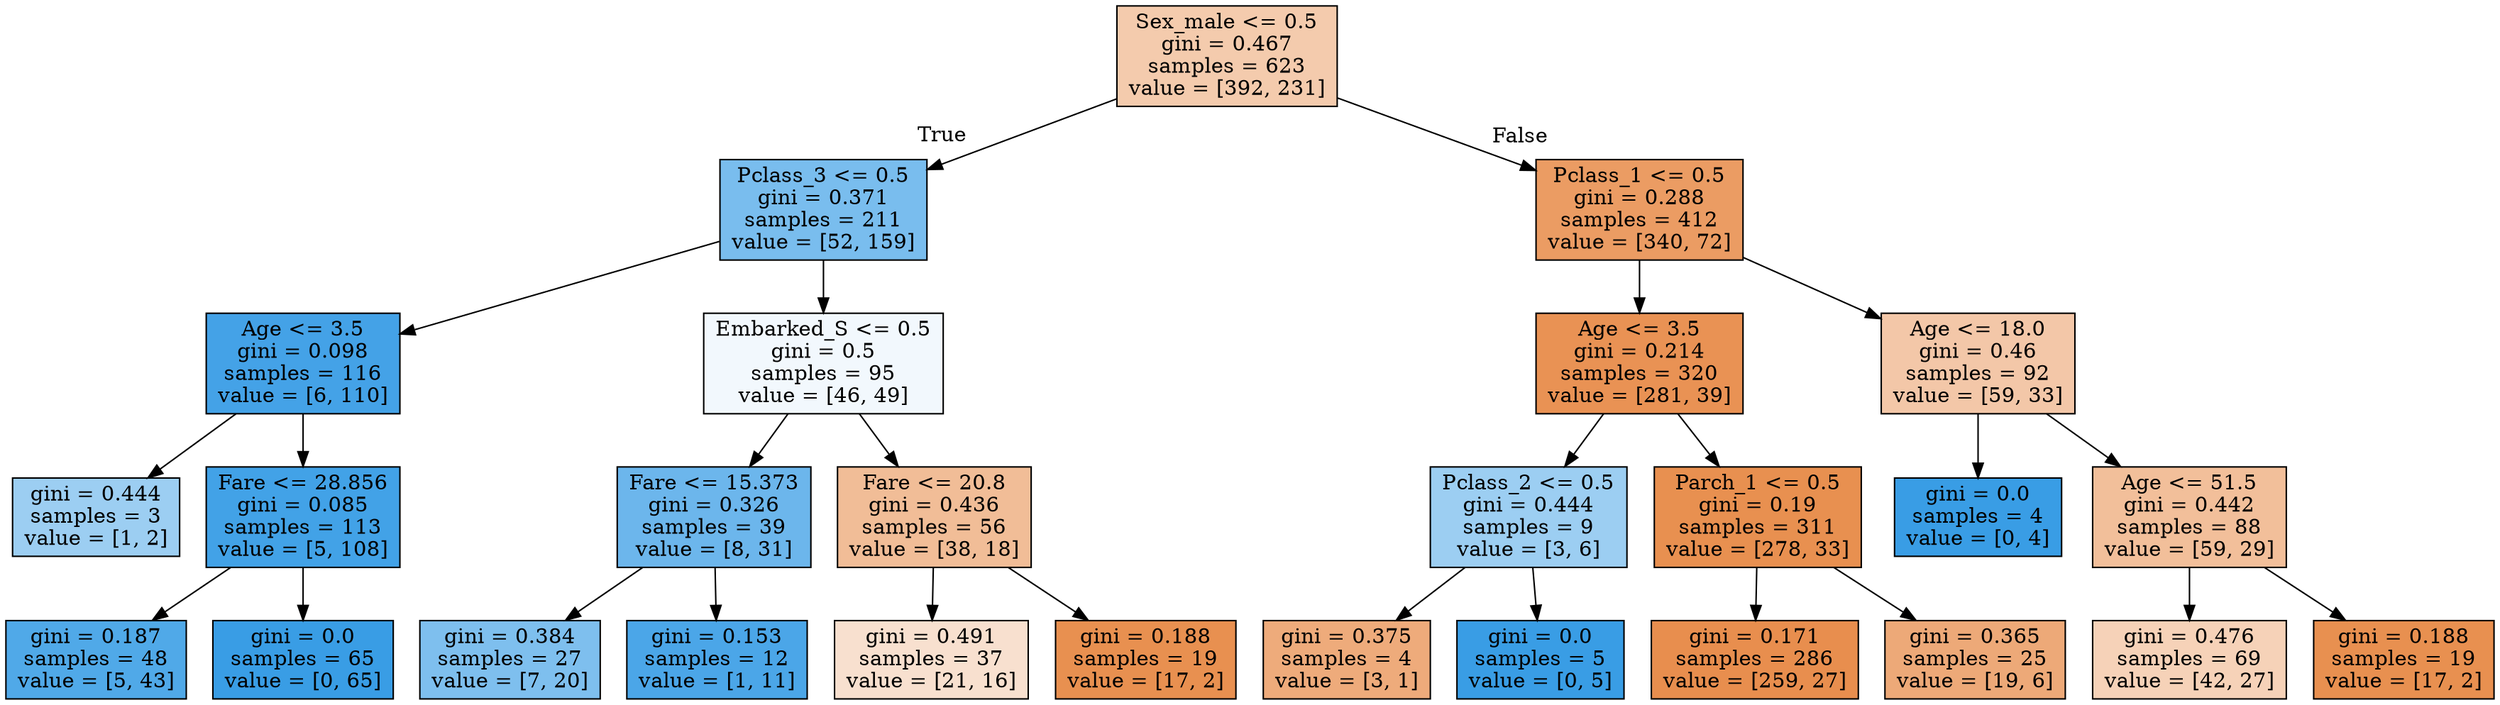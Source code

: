 digraph Tree {
node [shape=box, style="filled", color="black"] ;
0 [label="Sex_male <= 0.5\ngini = 0.467\nsamples = 623\nvalue = [392, 231]", fillcolor="#e5813969"] ;
1 [label="Pclass_3 <= 0.5\ngini = 0.371\nsamples = 211\nvalue = [52, 159]", fillcolor="#399de5ac"] ;
0 -> 1 [labeldistance=2.5, labelangle=45, headlabel="True"] ;
2 [label="Age <= 3.5\ngini = 0.098\nsamples = 116\nvalue = [6, 110]", fillcolor="#399de5f1"] ;
1 -> 2 ;
3 [label="gini = 0.444\nsamples = 3\nvalue = [1, 2]", fillcolor="#399de57f"] ;
2 -> 3 ;
4 [label="Fare <= 28.856\ngini = 0.085\nsamples = 113\nvalue = [5, 108]", fillcolor="#399de5f3"] ;
2 -> 4 ;
5 [label="gini = 0.187\nsamples = 48\nvalue = [5, 43]", fillcolor="#399de5e1"] ;
4 -> 5 ;
6 [label="gini = 0.0\nsamples = 65\nvalue = [0, 65]", fillcolor="#399de5ff"] ;
4 -> 6 ;
7 [label="Embarked_S <= 0.5\ngini = 0.5\nsamples = 95\nvalue = [46, 49]", fillcolor="#399de510"] ;
1 -> 7 ;
8 [label="Fare <= 15.373\ngini = 0.326\nsamples = 39\nvalue = [8, 31]", fillcolor="#399de5bd"] ;
7 -> 8 ;
9 [label="gini = 0.384\nsamples = 27\nvalue = [7, 20]", fillcolor="#399de5a6"] ;
8 -> 9 ;
10 [label="gini = 0.153\nsamples = 12\nvalue = [1, 11]", fillcolor="#399de5e8"] ;
8 -> 10 ;
11 [label="Fare <= 20.8\ngini = 0.436\nsamples = 56\nvalue = [38, 18]", fillcolor="#e5813986"] ;
7 -> 11 ;
12 [label="gini = 0.491\nsamples = 37\nvalue = [21, 16]", fillcolor="#e581393d"] ;
11 -> 12 ;
13 [label="gini = 0.188\nsamples = 19\nvalue = [17, 2]", fillcolor="#e58139e1"] ;
11 -> 13 ;
14 [label="Pclass_1 <= 0.5\ngini = 0.288\nsamples = 412\nvalue = [340, 72]", fillcolor="#e58139c9"] ;
0 -> 14 [labeldistance=2.5, labelangle=-45, headlabel="False"] ;
15 [label="Age <= 3.5\ngini = 0.214\nsamples = 320\nvalue = [281, 39]", fillcolor="#e58139dc"] ;
14 -> 15 ;
16 [label="Pclass_2 <= 0.5\ngini = 0.444\nsamples = 9\nvalue = [3, 6]", fillcolor="#399de57f"] ;
15 -> 16 ;
17 [label="gini = 0.375\nsamples = 4\nvalue = [3, 1]", fillcolor="#e58139aa"] ;
16 -> 17 ;
18 [label="gini = 0.0\nsamples = 5\nvalue = [0, 5]", fillcolor="#399de5ff"] ;
16 -> 18 ;
19 [label="Parch_1 <= 0.5\ngini = 0.19\nsamples = 311\nvalue = [278, 33]", fillcolor="#e58139e1"] ;
15 -> 19 ;
20 [label="gini = 0.171\nsamples = 286\nvalue = [259, 27]", fillcolor="#e58139e4"] ;
19 -> 20 ;
21 [label="gini = 0.365\nsamples = 25\nvalue = [19, 6]", fillcolor="#e58139ae"] ;
19 -> 21 ;
22 [label="Age <= 18.0\ngini = 0.46\nsamples = 92\nvalue = [59, 33]", fillcolor="#e5813970"] ;
14 -> 22 ;
23 [label="gini = 0.0\nsamples = 4\nvalue = [0, 4]", fillcolor="#399de5ff"] ;
22 -> 23 ;
24 [label="Age <= 51.5\ngini = 0.442\nsamples = 88\nvalue = [59, 29]", fillcolor="#e5813982"] ;
22 -> 24 ;
25 [label="gini = 0.476\nsamples = 69\nvalue = [42, 27]", fillcolor="#e581395b"] ;
24 -> 25 ;
26 [label="gini = 0.188\nsamples = 19\nvalue = [17, 2]", fillcolor="#e58139e1"] ;
24 -> 26 ;
}